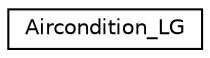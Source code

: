 digraph "Graphical Class Hierarchy"
{
 // LATEX_PDF_SIZE
  edge [fontname="Helvetica",fontsize="10",labelfontname="Helvetica",labelfontsize="10"];
  node [fontname="Helvetica",fontsize="10",shape=record];
  rankdir="LR";
  Node0 [label="Aircondition_LG",height=0.2,width=0.4,color="black", fillcolor="white", style="filled",URL="$classAircondition__LG.html",tooltip=" "];
}
